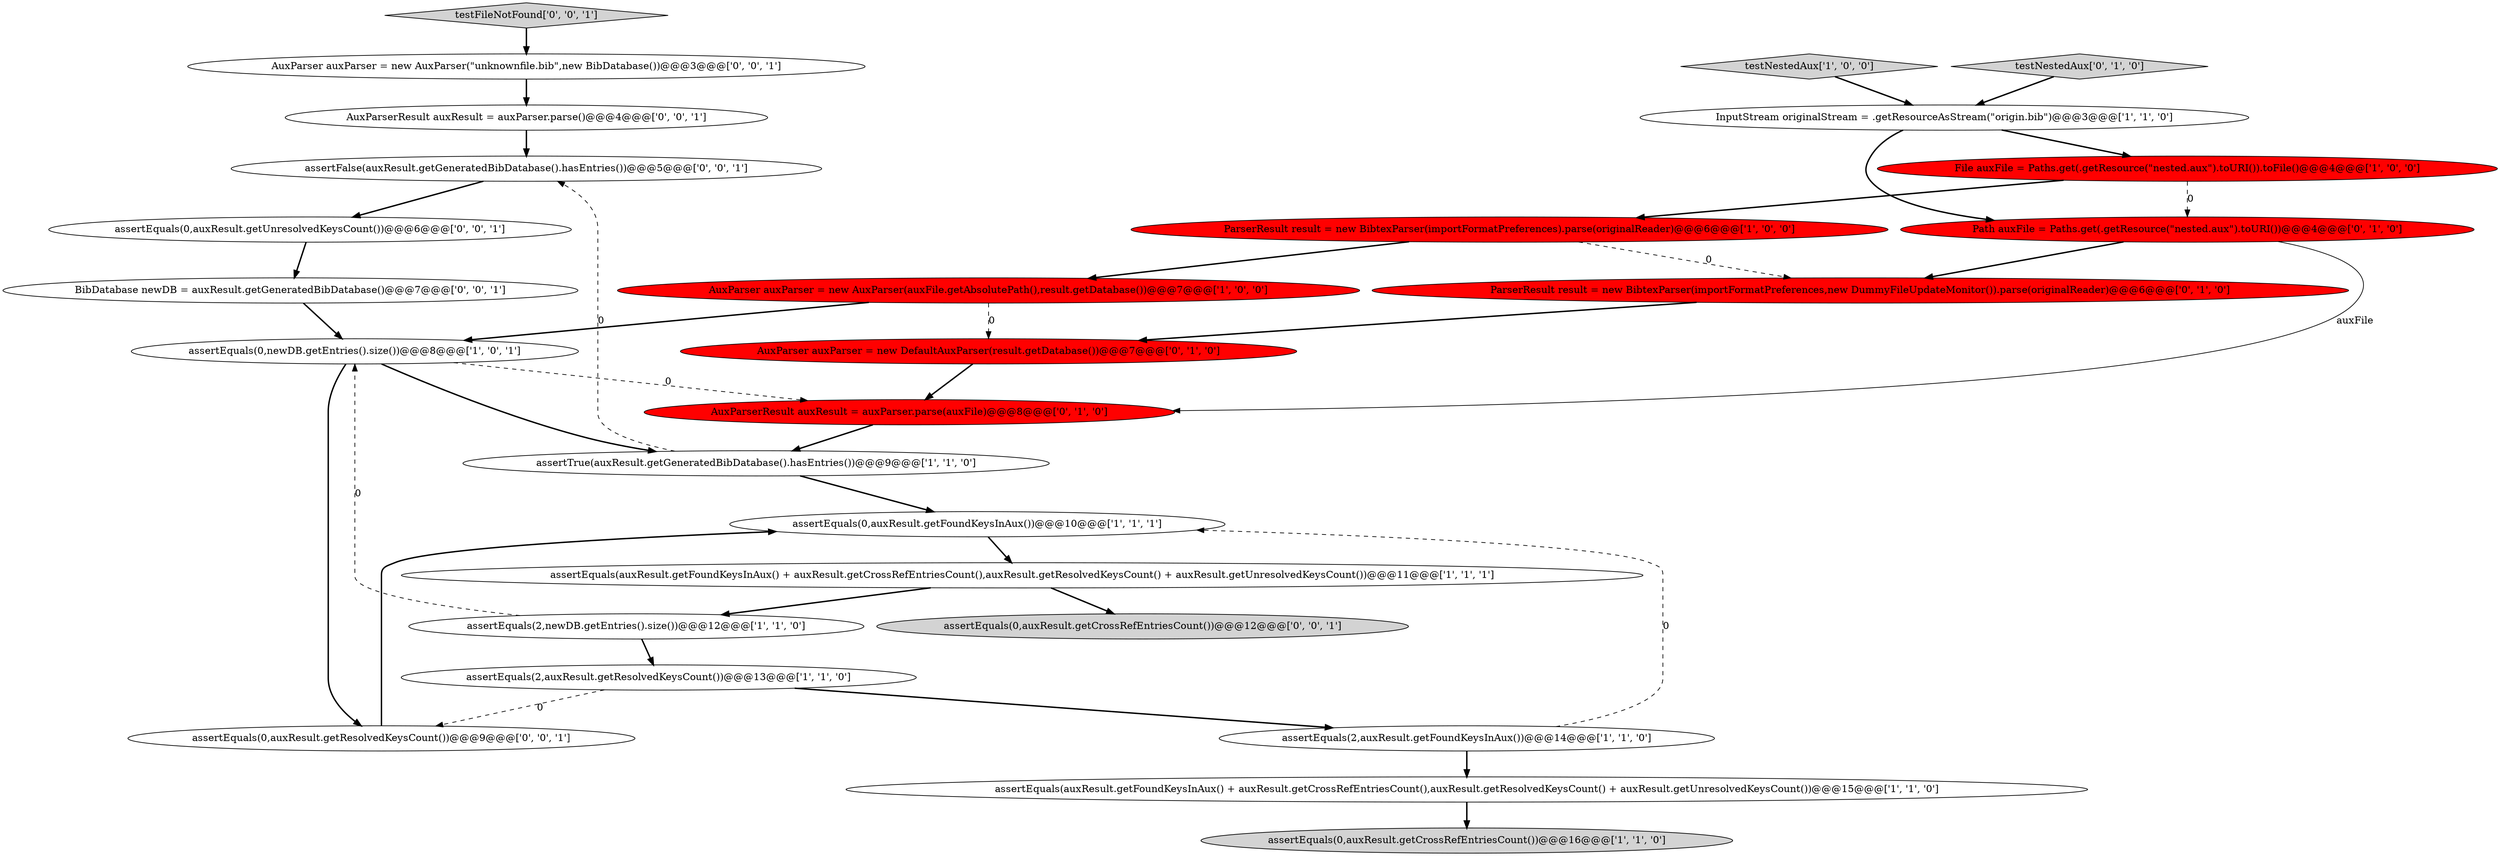 digraph {
20 [style = filled, label = "AuxParser auxParser = new AuxParser(\"unknownfile.bib\",new BibDatabase())@@@3@@@['0', '0', '1']", fillcolor = white, shape = ellipse image = "AAA0AAABBB3BBB"];
15 [style = filled, label = "AuxParserResult auxResult = auxParser.parse(auxFile)@@@8@@@['0', '1', '0']", fillcolor = red, shape = ellipse image = "AAA1AAABBB2BBB"];
11 [style = filled, label = "AuxParser auxParser = new AuxParser(auxFile.getAbsolutePath(),result.getDatabase())@@@7@@@['1', '0', '0']", fillcolor = red, shape = ellipse image = "AAA1AAABBB1BBB"];
8 [style = filled, label = "assertEquals(auxResult.getFoundKeysInAux() + auxResult.getCrossRefEntriesCount(),auxResult.getResolvedKeysCount() + auxResult.getUnresolvedKeysCount())@@@15@@@['1', '1', '0']", fillcolor = white, shape = ellipse image = "AAA0AAABBB1BBB"];
3 [style = filled, label = "assertEquals(0,auxResult.getCrossRefEntriesCount())@@@16@@@['1', '1', '0']", fillcolor = lightgray, shape = ellipse image = "AAA0AAABBB1BBB"];
1 [style = filled, label = "assertEquals(2,auxResult.getFoundKeysInAux())@@@14@@@['1', '1', '0']", fillcolor = white, shape = ellipse image = "AAA0AAABBB1BBB"];
12 [style = filled, label = "ParserResult result = new BibtexParser(importFormatPreferences).parse(originalReader)@@@6@@@['1', '0', '0']", fillcolor = red, shape = ellipse image = "AAA1AAABBB1BBB"];
13 [style = filled, label = "assertEquals(0,newDB.getEntries().size())@@@8@@@['1', '0', '1']", fillcolor = white, shape = ellipse image = "AAA0AAABBB1BBB"];
25 [style = filled, label = "BibDatabase newDB = auxResult.getGeneratedBibDatabase()@@@7@@@['0', '0', '1']", fillcolor = white, shape = ellipse image = "AAA0AAABBB3BBB"];
26 [style = filled, label = "assertEquals(0,auxResult.getCrossRefEntriesCount())@@@12@@@['0', '0', '1']", fillcolor = lightgray, shape = ellipse image = "AAA0AAABBB3BBB"];
17 [style = filled, label = "Path auxFile = Paths.get(.getResource(\"nested.aux\").toURI())@@@4@@@['0', '1', '0']", fillcolor = red, shape = ellipse image = "AAA1AAABBB2BBB"];
21 [style = filled, label = "assertEquals(0,auxResult.getResolvedKeysCount())@@@9@@@['0', '0', '1']", fillcolor = white, shape = ellipse image = "AAA0AAABBB3BBB"];
4 [style = filled, label = "File auxFile = Paths.get(.getResource(\"nested.aux\").toURI()).toFile()@@@4@@@['1', '0', '0']", fillcolor = red, shape = ellipse image = "AAA1AAABBB1BBB"];
16 [style = filled, label = "testNestedAux['0', '1', '0']", fillcolor = lightgray, shape = diamond image = "AAA0AAABBB2BBB"];
22 [style = filled, label = "testFileNotFound['0', '0', '1']", fillcolor = lightgray, shape = diamond image = "AAA0AAABBB3BBB"];
7 [style = filled, label = "testNestedAux['1', '0', '0']", fillcolor = lightgray, shape = diamond image = "AAA0AAABBB1BBB"];
2 [style = filled, label = "InputStream originalStream = .getResourceAsStream(\"origin.bib\")@@@3@@@['1', '1', '0']", fillcolor = white, shape = ellipse image = "AAA0AAABBB1BBB"];
5 [style = filled, label = "assertTrue(auxResult.getGeneratedBibDatabase().hasEntries())@@@9@@@['1', '1', '0']", fillcolor = white, shape = ellipse image = "AAA0AAABBB1BBB"];
10 [style = filled, label = "assertEquals(auxResult.getFoundKeysInAux() + auxResult.getCrossRefEntriesCount(),auxResult.getResolvedKeysCount() + auxResult.getUnresolvedKeysCount())@@@11@@@['1', '1', '1']", fillcolor = white, shape = ellipse image = "AAA0AAABBB1BBB"];
24 [style = filled, label = "assertEquals(0,auxResult.getUnresolvedKeysCount())@@@6@@@['0', '0', '1']", fillcolor = white, shape = ellipse image = "AAA0AAABBB3BBB"];
0 [style = filled, label = "assertEquals(2,newDB.getEntries().size())@@@12@@@['1', '1', '0']", fillcolor = white, shape = ellipse image = "AAA0AAABBB1BBB"];
23 [style = filled, label = "assertFalse(auxResult.getGeneratedBibDatabase().hasEntries())@@@5@@@['0', '0', '1']", fillcolor = white, shape = ellipse image = "AAA0AAABBB3BBB"];
9 [style = filled, label = "assertEquals(2,auxResult.getResolvedKeysCount())@@@13@@@['1', '1', '0']", fillcolor = white, shape = ellipse image = "AAA0AAABBB1BBB"];
14 [style = filled, label = "AuxParser auxParser = new DefaultAuxParser(result.getDatabase())@@@7@@@['0', '1', '0']", fillcolor = red, shape = ellipse image = "AAA1AAABBB2BBB"];
6 [style = filled, label = "assertEquals(0,auxResult.getFoundKeysInAux())@@@10@@@['1', '1', '1']", fillcolor = white, shape = ellipse image = "AAA0AAABBB1BBB"];
18 [style = filled, label = "ParserResult result = new BibtexParser(importFormatPreferences,new DummyFileUpdateMonitor()).parse(originalReader)@@@6@@@['0', '1', '0']", fillcolor = red, shape = ellipse image = "AAA1AAABBB2BBB"];
19 [style = filled, label = "AuxParserResult auxResult = auxParser.parse()@@@4@@@['0', '0', '1']", fillcolor = white, shape = ellipse image = "AAA0AAABBB3BBB"];
2->17 [style = bold, label=""];
0->9 [style = bold, label=""];
1->8 [style = bold, label=""];
21->6 [style = bold, label=""];
4->17 [style = dashed, label="0"];
25->13 [style = bold, label=""];
5->23 [style = dashed, label="0"];
8->3 [style = bold, label=""];
12->11 [style = bold, label=""];
10->26 [style = bold, label=""];
16->2 [style = bold, label=""];
2->4 [style = bold, label=""];
13->15 [style = dashed, label="0"];
15->5 [style = bold, label=""];
23->24 [style = bold, label=""];
5->6 [style = bold, label=""];
22->20 [style = bold, label=""];
9->21 [style = dashed, label="0"];
7->2 [style = bold, label=""];
24->25 [style = bold, label=""];
19->23 [style = bold, label=""];
6->10 [style = bold, label=""];
17->15 [style = solid, label="auxFile"];
10->0 [style = bold, label=""];
11->13 [style = bold, label=""];
11->14 [style = dashed, label="0"];
0->13 [style = dashed, label="0"];
1->6 [style = dashed, label="0"];
13->5 [style = bold, label=""];
4->12 [style = bold, label=""];
12->18 [style = dashed, label="0"];
14->15 [style = bold, label=""];
9->1 [style = bold, label=""];
20->19 [style = bold, label=""];
13->21 [style = bold, label=""];
18->14 [style = bold, label=""];
17->18 [style = bold, label=""];
}

